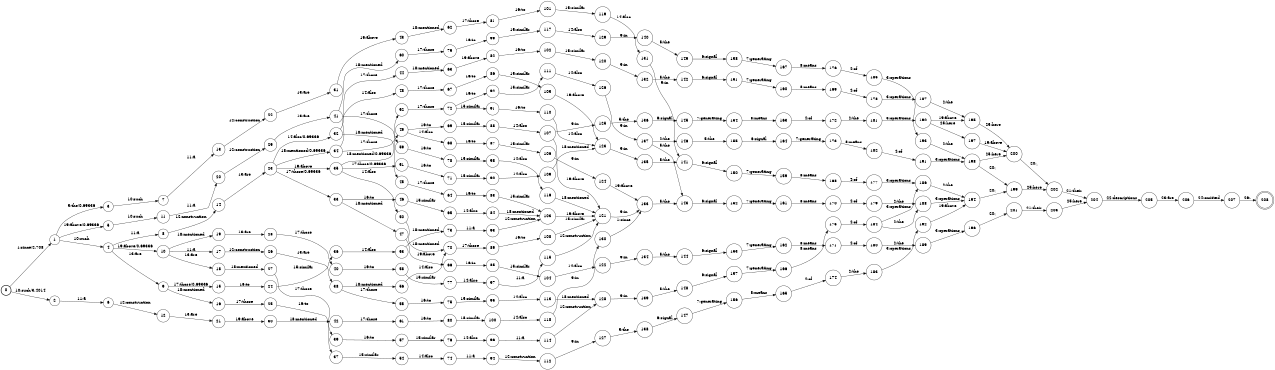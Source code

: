 digraph FST {
rankdir = LR;
size = "8.5,11";
label = "";
center = 1;
orientation = Portrait;
ranksep = "0.4";
nodesep = "0.25";
0 [label = "0", shape = circle, style = bold, fontsize = 14]
	0 -> 1 [label = "1:since/2.708", fontsize = 14];
	0 -> 2 [label = "10:such/3.4014", fontsize = 14];
1 [label = "1", shape = circle, style = solid, fontsize = 14]
	1 -> 3 [label = "5:the/0.69336", fontsize = 14];
	1 -> 4 [label = "10:such", fontsize = 14];
	1 -> 5 [label = "19:above/0.69336", fontsize = 14];
2 [label = "2", shape = circle, style = solid, fontsize = 14]
	2 -> 6 [label = "11:a", fontsize = 14];
3 [label = "3", shape = circle, style = solid, fontsize = 14]
	3 -> 7 [label = "10:such", fontsize = 14];
4 [label = "4", shape = circle, style = solid, fontsize = 14]
	4 -> 8 [label = "11:a", fontsize = 14];
	4 -> 9 [label = "13:are", fontsize = 14];
	4 -> 10 [label = "19:above/0.69336", fontsize = 14];
5 [label = "5", shape = circle, style = solid, fontsize = 14]
	5 -> 11 [label = "10:such", fontsize = 14];
6 [label = "6", shape = circle, style = solid, fontsize = 14]
	6 -> 12 [label = "12:construction", fontsize = 14];
7 [label = "7", shape = circle, style = solid, fontsize = 14]
	7 -> 13 [label = "11:a", fontsize = 14];
8 [label = "8", shape = circle, style = solid, fontsize = 14]
	8 -> 14 [label = "12:construction", fontsize = 14];
9 [label = "9", shape = circle, style = solid, fontsize = 14]
	9 -> 15 [label = "17:those/0.69336", fontsize = 14];
	9 -> 16 [label = "18:mentioned", fontsize = 14];
10 [label = "10", shape = circle, style = solid, fontsize = 14]
	10 -> 17 [label = "11:a", fontsize = 14];
	10 -> 18 [label = "13:are", fontsize = 14];
	10 -> 19 [label = "18:mentioned", fontsize = 14];
11 [label = "11", shape = circle, style = solid, fontsize = 14]
	11 -> 20 [label = "11:a", fontsize = 14];
12 [label = "12", shape = circle, style = solid, fontsize = 14]
	12 -> 21 [label = "13:are", fontsize = 14];
13 [label = "13", shape = circle, style = solid, fontsize = 14]
	13 -> 22 [label = "12:construction", fontsize = 14];
14 [label = "14", shape = circle, style = solid, fontsize = 14]
	14 -> 23 [label = "13:are", fontsize = 14];
15 [label = "15", shape = circle, style = solid, fontsize = 14]
	15 -> 24 [label = "16:to", fontsize = 14];
16 [label = "16", shape = circle, style = solid, fontsize = 14]
	16 -> 25 [label = "17:those", fontsize = 14];
17 [label = "17", shape = circle, style = solid, fontsize = 14]
	17 -> 26 [label = "12:construction", fontsize = 14];
18 [label = "18", shape = circle, style = solid, fontsize = 14]
	18 -> 27 [label = "18:mentioned", fontsize = 14];
19 [label = "19", shape = circle, style = solid, fontsize = 14]
	19 -> 28 [label = "13:are", fontsize = 14];
20 [label = "20", shape = circle, style = solid, fontsize = 14]
	20 -> 29 [label = "12:construction", fontsize = 14];
21 [label = "21", shape = circle, style = solid, fontsize = 14]
	21 -> 30 [label = "19:above", fontsize = 14];
22 [label = "22", shape = circle, style = solid, fontsize = 14]
	22 -> 31 [label = "13:are", fontsize = 14];
23 [label = "23", shape = circle, style = solid, fontsize = 14]
	23 -> 32 [label = "14:also/0.69336", fontsize = 14];
	23 -> 33 [label = "17:those/0.69336", fontsize = 14];
	23 -> 34 [label = "18:mentioned/0.69336", fontsize = 14];
	23 -> 35 [label = "19:above", fontsize = 14];
24 [label = "24", shape = circle, style = solid, fontsize = 14]
	24 -> 36 [label = "15:similar", fontsize = 14];
25 [label = "25", shape = circle, style = solid, fontsize = 14]
	25 -> 37 [label = "16:to", fontsize = 14];
26 [label = "26", shape = circle, style = solid, fontsize = 14]
	26 -> 38 [label = "13:are", fontsize = 14];
27 [label = "27", shape = circle, style = solid, fontsize = 14]
	27 -> 39 [label = "17:those", fontsize = 14];
28 [label = "28", shape = circle, style = solid, fontsize = 14]
	28 -> 40 [label = "17:those", fontsize = 14];
29 [label = "29", shape = circle, style = solid, fontsize = 14]
	29 -> 41 [label = "13:are", fontsize = 14];
30 [label = "30", shape = circle, style = solid, fontsize = 14]
	30 -> 42 [label = "18:mentioned", fontsize = 14];
31 [label = "31", shape = circle, style = solid, fontsize = 14]
	31 -> 43 [label = "19:above", fontsize = 14];
32 [label = "32", shape = circle, style = solid, fontsize = 14]
	32 -> 44 [label = "17:those", fontsize = 14];
	32 -> 45 [label = "18:mentioned", fontsize = 14];
33 [label = "33", shape = circle, style = solid, fontsize = 14]
	33 -> 46 [label = "16:to", fontsize = 14];
	33 -> 47 [label = "18:mentioned", fontsize = 14];
34 [label = "34", shape = circle, style = solid, fontsize = 14]
	34 -> 48 [label = "14:also", fontsize = 14];
	34 -> 49 [label = "17:those", fontsize = 14];
35 [label = "35", shape = circle, style = solid, fontsize = 14]
	35 -> 50 [label = "14:also", fontsize = 14];
	35 -> 51 [label = "17:those/0.69336", fontsize = 14];
	35 -> 52 [label = "18:mentioned/0.69336", fontsize = 14];
36 [label = "36", shape = circle, style = solid, fontsize = 14]
	36 -> 53 [label = "14:also", fontsize = 14];
37 [label = "37", shape = circle, style = solid, fontsize = 14]
	37 -> 54 [label = "15:similar", fontsize = 14];
38 [label = "38", shape = circle, style = solid, fontsize = 14]
	38 -> 55 [label = "17:those", fontsize = 14];
	38 -> 56 [label = "18:mentioned", fontsize = 14];
39 [label = "39", shape = circle, style = solid, fontsize = 14]
	39 -> 57 [label = "16:to", fontsize = 14];
40 [label = "40", shape = circle, style = solid, fontsize = 14]
	40 -> 58 [label = "16:to", fontsize = 14];
41 [label = "41", shape = circle, style = solid, fontsize = 14]
	41 -> 59 [label = "17:those", fontsize = 14];
	41 -> 60 [label = "18:mentioned", fontsize = 14];
42 [label = "42", shape = circle, style = solid, fontsize = 14]
	42 -> 61 [label = "17:those", fontsize = 14];
43 [label = "43", shape = circle, style = solid, fontsize = 14]
	43 -> 62 [label = "18:mentioned", fontsize = 14];
44 [label = "44", shape = circle, style = solid, fontsize = 14]
	44 -> 63 [label = "18:mentioned", fontsize = 14];
45 [label = "45", shape = circle, style = solid, fontsize = 14]
	45 -> 64 [label = "17:those", fontsize = 14];
46 [label = "46", shape = circle, style = solid, fontsize = 14]
	46 -> 65 [label = "15:similar", fontsize = 14];
47 [label = "47", shape = circle, style = solid, fontsize = 14]
	47 -> 66 [label = "19:above", fontsize = 14];
48 [label = "48", shape = circle, style = solid, fontsize = 14]
	48 -> 67 [label = "17:those", fontsize = 14];
49 [label = "49", shape = circle, style = solid, fontsize = 14]
	49 -> 68 [label = "14:also", fontsize = 14];
	49 -> 69 [label = "16:to", fontsize = 14];
50 [label = "50", shape = circle, style = solid, fontsize = 14]
	50 -> 70 [label = "18:mentioned", fontsize = 14];
51 [label = "51", shape = circle, style = solid, fontsize = 14]
	51 -> 71 [label = "16:to", fontsize = 14];
52 [label = "52", shape = circle, style = solid, fontsize = 14]
	52 -> 72 [label = "17:those", fontsize = 14];
53 [label = "53", shape = circle, style = solid, fontsize = 14]
	53 -> 73 [label = "18:mentioned", fontsize = 14];
54 [label = "54", shape = circle, style = solid, fontsize = 14]
	54 -> 74 [label = "14:also", fontsize = 14];
55 [label = "55", shape = circle, style = solid, fontsize = 14]
	55 -> 75 [label = "16:to", fontsize = 14];
56 [label = "56", shape = circle, style = solid, fontsize = 14]
	56 -> 70 [label = "14:also", fontsize = 14];
57 [label = "57", shape = circle, style = solid, fontsize = 14]
	57 -> 76 [label = "15:similar", fontsize = 14];
58 [label = "58", shape = circle, style = solid, fontsize = 14]
	58 -> 77 [label = "15:similar", fontsize = 14];
59 [label = "59", shape = circle, style = solid, fontsize = 14]
	59 -> 78 [label = "16:to", fontsize = 14];
60 [label = "60", shape = circle, style = solid, fontsize = 14]
	60 -> 79 [label = "17:those", fontsize = 14];
61 [label = "61", shape = circle, style = solid, fontsize = 14]
	61 -> 80 [label = "16:to", fontsize = 14];
62 [label = "62", shape = circle, style = solid, fontsize = 14]
	62 -> 81 [label = "17:those", fontsize = 14];
63 [label = "63", shape = circle, style = solid, fontsize = 14]
	63 -> 82 [label = "19:above", fontsize = 14];
64 [label = "64", shape = circle, style = solid, fontsize = 14]
	64 -> 83 [label = "16:to", fontsize = 14];
65 [label = "65", shape = circle, style = solid, fontsize = 14]
	65 -> 84 [label = "14:also", fontsize = 14];
66 [label = "66", shape = circle, style = solid, fontsize = 14]
	66 -> 85 [label = "16:to", fontsize = 14];
67 [label = "67", shape = circle, style = solid, fontsize = 14]
	67 -> 86 [label = "16:to", fontsize = 14];
68 [label = "68", shape = circle, style = solid, fontsize = 14]
	68 -> 87 [label = "16:to", fontsize = 14];
69 [label = "69", shape = circle, style = solid, fontsize = 14]
	69 -> 88 [label = "15:similar", fontsize = 14];
70 [label = "70", shape = circle, style = solid, fontsize = 14]
	70 -> 89 [label = "17:those", fontsize = 14];
71 [label = "71", shape = circle, style = solid, fontsize = 14]
	71 -> 90 [label = "15:similar", fontsize = 14];
72 [label = "72", shape = circle, style = solid, fontsize = 14]
	72 -> 91 [label = "15:similar", fontsize = 14];
	72 -> 92 [label = "16:to", fontsize = 14];
73 [label = "73", shape = circle, style = solid, fontsize = 14]
	73 -> 93 [label = "11:a", fontsize = 14];
74 [label = "74", shape = circle, style = solid, fontsize = 14]
	74 -> 94 [label = "11:a", fontsize = 14];
75 [label = "75", shape = circle, style = solid, fontsize = 14]
	75 -> 95 [label = "15:similar", fontsize = 14];
76 [label = "76", shape = circle, style = solid, fontsize = 14]
	76 -> 96 [label = "14:also", fontsize = 14];
77 [label = "77", shape = circle, style = solid, fontsize = 14]
	77 -> 97 [label = "14:also", fontsize = 14];
78 [label = "78", shape = circle, style = solid, fontsize = 14]
	78 -> 98 [label = "15:similar", fontsize = 14];
79 [label = "79", shape = circle, style = solid, fontsize = 14]
	79 -> 99 [label = "16:to", fontsize = 14];
80 [label = "80", shape = circle, style = solid, fontsize = 14]
	80 -> 100 [label = "15:similar", fontsize = 14];
81 [label = "81", shape = circle, style = solid, fontsize = 14]
	81 -> 101 [label = "16:to", fontsize = 14];
82 [label = "82", shape = circle, style = solid, fontsize = 14]
	82 -> 102 [label = "16:to", fontsize = 14];
83 [label = "83", shape = circle, style = solid, fontsize = 14]
	83 -> 103 [label = "15:similar", fontsize = 14];
84 [label = "84", shape = circle, style = solid, fontsize = 14]
	84 -> 103 [label = "18:mentioned", fontsize = 14];
85 [label = "85", shape = circle, style = solid, fontsize = 14]
	85 -> 104 [label = "15:similar", fontsize = 14];
86 [label = "86", shape = circle, style = solid, fontsize = 14]
	86 -> 105 [label = "15:similar", fontsize = 14];
87 [label = "87", shape = circle, style = solid, fontsize = 14]
	87 -> 106 [label = "15:similar", fontsize = 14];
88 [label = "88", shape = circle, style = solid, fontsize = 14]
	88 -> 107 [label = "14:also", fontsize = 14];
89 [label = "89", shape = circle, style = solid, fontsize = 14]
	89 -> 108 [label = "16:to", fontsize = 14];
90 [label = "90", shape = circle, style = solid, fontsize = 14]
	90 -> 109 [label = "14:also", fontsize = 14];
91 [label = "91", shape = circle, style = solid, fontsize = 14]
	91 -> 110 [label = "16:to", fontsize = 14];
92 [label = "92", shape = circle, style = solid, fontsize = 14]
	92 -> 111 [label = "15:similar", fontsize = 14];
93 [label = "93", shape = circle, style = solid, fontsize = 14]
	93 -> 103 [label = "12:construction", fontsize = 14];
94 [label = "94", shape = circle, style = solid, fontsize = 14]
	94 -> 112 [label = "12:construction", fontsize = 14];
95 [label = "95", shape = circle, style = solid, fontsize = 14]
	95 -> 113 [label = "14:also", fontsize = 14];
96 [label = "96", shape = circle, style = solid, fontsize = 14]
	96 -> 114 [label = "11:a", fontsize = 14];
97 [label = "97", shape = circle, style = solid, fontsize = 14]
	97 -> 115 [label = "11:a", fontsize = 14];
98 [label = "98", shape = circle, style = solid, fontsize = 14]
	98 -> 116 [label = "14:also", fontsize = 14];
99 [label = "99", shape = circle, style = solid, fontsize = 14]
	99 -> 117 [label = "15:similar", fontsize = 14];
100 [label = "100", shape = circle, style = solid, fontsize = 14]
	100 -> 118 [label = "14:also", fontsize = 14];
101 [label = "101", shape = circle, style = solid, fontsize = 14]
	101 -> 119 [label = "15:similar", fontsize = 14];
102 [label = "102", shape = circle, style = solid, fontsize = 14]
	102 -> 120 [label = "15:similar", fontsize = 14];
103 [label = "103", shape = circle, style = solid, fontsize = 14]
	103 -> 121 [label = "19:above", fontsize = 14];
104 [label = "104", shape = circle, style = solid, fontsize = 14]
	104 -> 122 [label = "14:also", fontsize = 14];
105 [label = "105", shape = circle, style = solid, fontsize = 14]
	105 -> 123 [label = "19:above", fontsize = 14];
106 [label = "106", shape = circle, style = solid, fontsize = 14]
	106 -> 124 [label = "9:in", fontsize = 14];
107 [label = "107", shape = circle, style = solid, fontsize = 14]
	107 -> 125 [label = "9:in", fontsize = 14];
	107 -> 121 [label = "19:above", fontsize = 14];
108 [label = "108", shape = circle, style = solid, fontsize = 14]
	108 -> 121 [label = "15:similar", fontsize = 14];
109 [label = "109", shape = circle, style = solid, fontsize = 14]
	109 -> 123 [label = "18:mentioned", fontsize = 14];
110 [label = "110", shape = circle, style = solid, fontsize = 14]
	110 -> 123 [label = "14:also", fontsize = 14];
111 [label = "111", shape = circle, style = solid, fontsize = 14]
	111 -> 126 [label = "14:also", fontsize = 14];
112 [label = "112", shape = circle, style = solid, fontsize = 14]
	112 -> 127 [label = "9:in", fontsize = 14];
113 [label = "113", shape = circle, style = solid, fontsize = 14]
	113 -> 128 [label = "18:mentioned", fontsize = 14];
114 [label = "114", shape = circle, style = solid, fontsize = 14]
	114 -> 128 [label = "12:construction", fontsize = 14];
115 [label = "115", shape = circle, style = solid, fontsize = 14]
	115 -> 121 [label = "12:construction", fontsize = 14];
116 [label = "116", shape = circle, style = solid, fontsize = 14]
	116 -> 121 [label = "18:mentioned", fontsize = 14];
117 [label = "117", shape = circle, style = solid, fontsize = 14]
	117 -> 129 [label = "14:also", fontsize = 14];
118 [label = "118", shape = circle, style = solid, fontsize = 14]
	118 -> 130 [label = "9:in", fontsize = 14];
119 [label = "119", shape = circle, style = solid, fontsize = 14]
	119 -> 131 [label = "14:also", fontsize = 14];
120 [label = "120", shape = circle, style = solid, fontsize = 14]
	120 -> 132 [label = "9:in", fontsize = 14];
121 [label = "121", shape = circle, style = solid, fontsize = 14]
	121 -> 133 [label = "9:in", fontsize = 14];
122 [label = "122", shape = circle, style = solid, fontsize = 14]
	122 -> 134 [label = "9:in", fontsize = 14];
123 [label = "123", shape = circle, style = solid, fontsize = 14]
	123 -> 135 [label = "9:in", fontsize = 14];
124 [label = "124", shape = circle, style = solid, fontsize = 14]
	124 -> 133 [label = "19:above", fontsize = 14];
125 [label = "125", shape = circle, style = solid, fontsize = 14]
	125 -> 136 [label = "5:the", fontsize = 14];
126 [label = "126", shape = circle, style = solid, fontsize = 14]
	126 -> 137 [label = "9:in", fontsize = 14];
127 [label = "127", shape = circle, style = solid, fontsize = 14]
	127 -> 138 [label = "5:the", fontsize = 14];
128 [label = "128", shape = circle, style = solid, fontsize = 14]
	128 -> 139 [label = "9:in", fontsize = 14];
129 [label = "129", shape = circle, style = solid, fontsize = 14]
	129 -> 140 [label = "9:in", fontsize = 14];
130 [label = "130", shape = circle, style = solid, fontsize = 14]
	130 -> 133 [label = "1:since", fontsize = 14];
131 [label = "131", shape = circle, style = solid, fontsize = 14]
	131 -> 141 [label = "9:in", fontsize = 14];
132 [label = "132", shape = circle, style = solid, fontsize = 14]
	132 -> 142 [label = "5:the", fontsize = 14];
133 [label = "133", shape = circle, style = solid, fontsize = 14]
	133 -> 143 [label = "5:the", fontsize = 14];
134 [label = "134", shape = circle, style = solid, fontsize = 14]
	134 -> 144 [label = "5:the", fontsize = 14];
135 [label = "135", shape = circle, style = solid, fontsize = 14]
	135 -> 141 [label = "5:the", fontsize = 14];
136 [label = "136", shape = circle, style = solid, fontsize = 14]
	136 -> 145 [label = "6:signal", fontsize = 14];
137 [label = "137", shape = circle, style = solid, fontsize = 14]
	137 -> 146 [label = "2:the", fontsize = 14];
	137 -> 143 [label = "5:the", fontsize = 14];
138 [label = "138", shape = circle, style = solid, fontsize = 14]
	138 -> 147 [label = "6:signal", fontsize = 14];
139 [label = "139", shape = circle, style = solid, fontsize = 14]
	139 -> 148 [label = "5:the", fontsize = 14];
140 [label = "140", shape = circle, style = solid, fontsize = 14]
	140 -> 149 [label = "5:the", fontsize = 14];
141 [label = "141", shape = circle, style = solid, fontsize = 14]
	141 -> 150 [label = "6:signal", fontsize = 14];
142 [label = "142", shape = circle, style = solid, fontsize = 14]
	142 -> 151 [label = "6:signal", fontsize = 14];
143 [label = "143", shape = circle, style = solid, fontsize = 14]
	143 -> 152 [label = "6:signal", fontsize = 14];
144 [label = "144", shape = circle, style = solid, fontsize = 14]
	144 -> 153 [label = "6:signal", fontsize = 14];
145 [label = "145", shape = circle, style = solid, fontsize = 14]
	145 -> 154 [label = "7:generating", fontsize = 14];
146 [label = "146", shape = circle, style = solid, fontsize = 14]
	146 -> 155 [label = "5:the", fontsize = 14];
147 [label = "147", shape = circle, style = solid, fontsize = 14]
	147 -> 156 [label = "7:generating", fontsize = 14];
148 [label = "148", shape = circle, style = solid, fontsize = 14]
	148 -> 157 [label = "6:signal", fontsize = 14];
149 [label = "149", shape = circle, style = solid, fontsize = 14]
	149 -> 158 [label = "6:signal", fontsize = 14];
150 [label = "150", shape = circle, style = solid, fontsize = 14]
	150 -> 159 [label = "7:generating", fontsize = 14];
151 [label = "151", shape = circle, style = solid, fontsize = 14]
	151 -> 160 [label = "7:generating", fontsize = 14];
152 [label = "152", shape = circle, style = solid, fontsize = 14]
	152 -> 161 [label = "7:generating", fontsize = 14];
153 [label = "153", shape = circle, style = solid, fontsize = 14]
	153 -> 162 [label = "7:generating", fontsize = 14];
154 [label = "154", shape = circle, style = solid, fontsize = 14]
	154 -> 163 [label = "8:means", fontsize = 14];
155 [label = "155", shape = circle, style = solid, fontsize = 14]
	155 -> 164 [label = "6:signal", fontsize = 14];
156 [label = "156", shape = circle, style = solid, fontsize = 14]
	156 -> 165 [label = "8:means", fontsize = 14];
157 [label = "157", shape = circle, style = solid, fontsize = 14]
	157 -> 166 [label = "7:generating", fontsize = 14];
158 [label = "158", shape = circle, style = solid, fontsize = 14]
	158 -> 167 [label = "7:generating", fontsize = 14];
159 [label = "159", shape = circle, style = solid, fontsize = 14]
	159 -> 168 [label = "8:means", fontsize = 14];
160 [label = "160", shape = circle, style = solid, fontsize = 14]
	160 -> 169 [label = "8:means", fontsize = 14];
161 [label = "161", shape = circle, style = solid, fontsize = 14]
	161 -> 170 [label = "8:means", fontsize = 14];
162 [label = "162", shape = circle, style = solid, fontsize = 14]
	162 -> 171 [label = "8:means", fontsize = 14];
163 [label = "163", shape = circle, style = solid, fontsize = 14]
	163 -> 172 [label = "4:of", fontsize = 14];
164 [label = "164", shape = circle, style = solid, fontsize = 14]
	164 -> 173 [label = "7:generating", fontsize = 14];
165 [label = "165", shape = circle, style = solid, fontsize = 14]
	165 -> 174 [label = "4:of", fontsize = 14];
166 [label = "166", shape = circle, style = solid, fontsize = 14]
	166 -> 175 [label = "8:means", fontsize = 14];
167 [label = "167", shape = circle, style = solid, fontsize = 14]
	167 -> 176 [label = "8:means", fontsize = 14];
168 [label = "168", shape = circle, style = solid, fontsize = 14]
	168 -> 177 [label = "4:of", fontsize = 14];
169 [label = "169", shape = circle, style = solid, fontsize = 14]
	169 -> 178 [label = "4:of", fontsize = 14];
170 [label = "170", shape = circle, style = solid, fontsize = 14]
	170 -> 179 [label = "4:of", fontsize = 14];
171 [label = "171", shape = circle, style = solid, fontsize = 14]
	171 -> 180 [label = "4:of", fontsize = 14];
172 [label = "172", shape = circle, style = solid, fontsize = 14]
	172 -> 181 [label = "2:the", fontsize = 14];
173 [label = "173", shape = circle, style = solid, fontsize = 14]
	173 -> 182 [label = "8:means", fontsize = 14];
174 [label = "174", shape = circle, style = solid, fontsize = 14]
	174 -> 183 [label = "2:the", fontsize = 14];
175 [label = "175", shape = circle, style = solid, fontsize = 14]
	175 -> 184 [label = "4:of", fontsize = 14];
176 [label = "176", shape = circle, style = solid, fontsize = 14]
	176 -> 185 [label = "4:of", fontsize = 14];
177 [label = "177", shape = circle, style = solid, fontsize = 14]
	177 -> 186 [label = "3:operations", fontsize = 14];
178 [label = "178", shape = circle, style = solid, fontsize = 14]
	178 -> 187 [label = "3:operations", fontsize = 14];
179 [label = "179", shape = circle, style = solid, fontsize = 14]
	179 -> 188 [label = "2:the", fontsize = 14];
180 [label = "180", shape = circle, style = solid, fontsize = 14]
	180 -> 189 [label = "2:the", fontsize = 14];
181 [label = "181", shape = circle, style = solid, fontsize = 14]
	181 -> 190 [label = "3:operations", fontsize = 14];
182 [label = "182", shape = circle, style = solid, fontsize = 14]
	182 -> 191 [label = "4:of", fontsize = 14];
183 [label = "183", shape = circle, style = solid, fontsize = 14]
	183 -> 192 [label = "3:operations", fontsize = 14];
184 [label = "184", shape = circle, style = solid, fontsize = 14]
	184 -> 186 [label = "3:operations", fontsize = 14];
	184 -> 188 [label = "2:the", fontsize = 14];
185 [label = "185", shape = circle, style = solid, fontsize = 14]
	185 -> 193 [label = "3:operations", fontsize = 14];
186 [label = "186", shape = circle, style = solid, fontsize = 14]
	186 -> 194 [label = "2:the", fontsize = 14];
187 [label = "187", shape = circle, style = solid, fontsize = 14]
	187 -> 195 [label = "2:the", fontsize = 14];
188 [label = "188", shape = circle, style = solid, fontsize = 14]
	188 -> 194 [label = "3:operations", fontsize = 14];
189 [label = "189", shape = circle, style = solid, fontsize = 14]
	189 -> 196 [label = "3:operations", fontsize = 14];
190 [label = "190", shape = circle, style = solid, fontsize = 14]
	190 -> 195 [label = "19:above", fontsize = 14];
	190 -> 197 [label = "25:here", fontsize = 14];
191 [label = "191", shape = circle, style = solid, fontsize = 14]
	191 -> 198 [label = "3:operations", fontsize = 14];
192 [label = "192", shape = circle, style = solid, fontsize = 14]
	192 -> 194 [label = "19:above", fontsize = 14];
193 [label = "193", shape = circle, style = solid, fontsize = 14]
	193 -> 198 [label = "2:the", fontsize = 14];
194 [label = "194", shape = circle, style = solid, fontsize = 14]
	194 -> 199 [label = "20:,", fontsize = 14];
195 [label = "195", shape = circle, style = solid, fontsize = 14]
	195 -> 200 [label = "25:here", fontsize = 14];
196 [label = "196", shape = circle, style = solid, fontsize = 14]
	196 -> 201 [label = "20:,", fontsize = 14];
197 [label = "197", shape = circle, style = solid, fontsize = 14]
	197 -> 200 [label = "19:above", fontsize = 14];
198 [label = "198", shape = circle, style = solid, fontsize = 14]
	198 -> 199 [label = "20:,", fontsize = 14];
	198 -> 200 [label = "25:here", fontsize = 14];
199 [label = "199", shape = circle, style = solid, fontsize = 14]
	199 -> 202 [label = "25:here", fontsize = 14];
200 [label = "200", shape = circle, style = solid, fontsize = 14]
	200 -> 202 [label = "20:,", fontsize = 14];
201 [label = "201", shape = circle, style = solid, fontsize = 14]
	201 -> 203 [label = "21:their", fontsize = 14];
202 [label = "202", shape = circle, style = solid, fontsize = 14]
	202 -> 204 [label = "21:their", fontsize = 14];
203 [label = "203", shape = circle, style = solid, fontsize = 14]
	203 -> 204 [label = "25:here", fontsize = 14];
204 [label = "204", shape = circle, style = solid, fontsize = 14]
	204 -> 205 [label = "22:descriptions", fontsize = 14];
205 [label = "205", shape = circle, style = solid, fontsize = 14]
	205 -> 206 [label = "23:are", fontsize = 14];
206 [label = "206", shape = circle, style = solid, fontsize = 14]
	206 -> 207 [label = "24:omitted", fontsize = 14];
207 [label = "207", shape = circle, style = solid, fontsize = 14]
	207 -> 208 [label = "26:.", fontsize = 14];
208 [label = "208", shape = doublecircle, style = solid, fontsize = 14]
}
